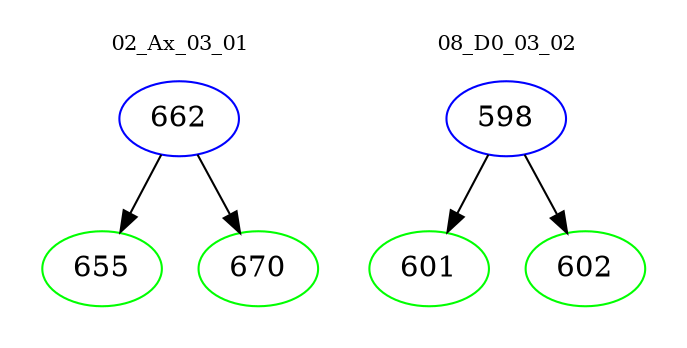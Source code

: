 digraph{
subgraph cluster_0 {
color = white
label = "02_Ax_03_01";
fontsize=10;
T0_662 [label="662", color="blue"]
T0_662 -> T0_655 [color="black"]
T0_655 [label="655", color="green"]
T0_662 -> T0_670 [color="black"]
T0_670 [label="670", color="green"]
}
subgraph cluster_1 {
color = white
label = "08_D0_03_02";
fontsize=10;
T1_598 [label="598", color="blue"]
T1_598 -> T1_601 [color="black"]
T1_601 [label="601", color="green"]
T1_598 -> T1_602 [color="black"]
T1_602 [label="602", color="green"]
}
}
